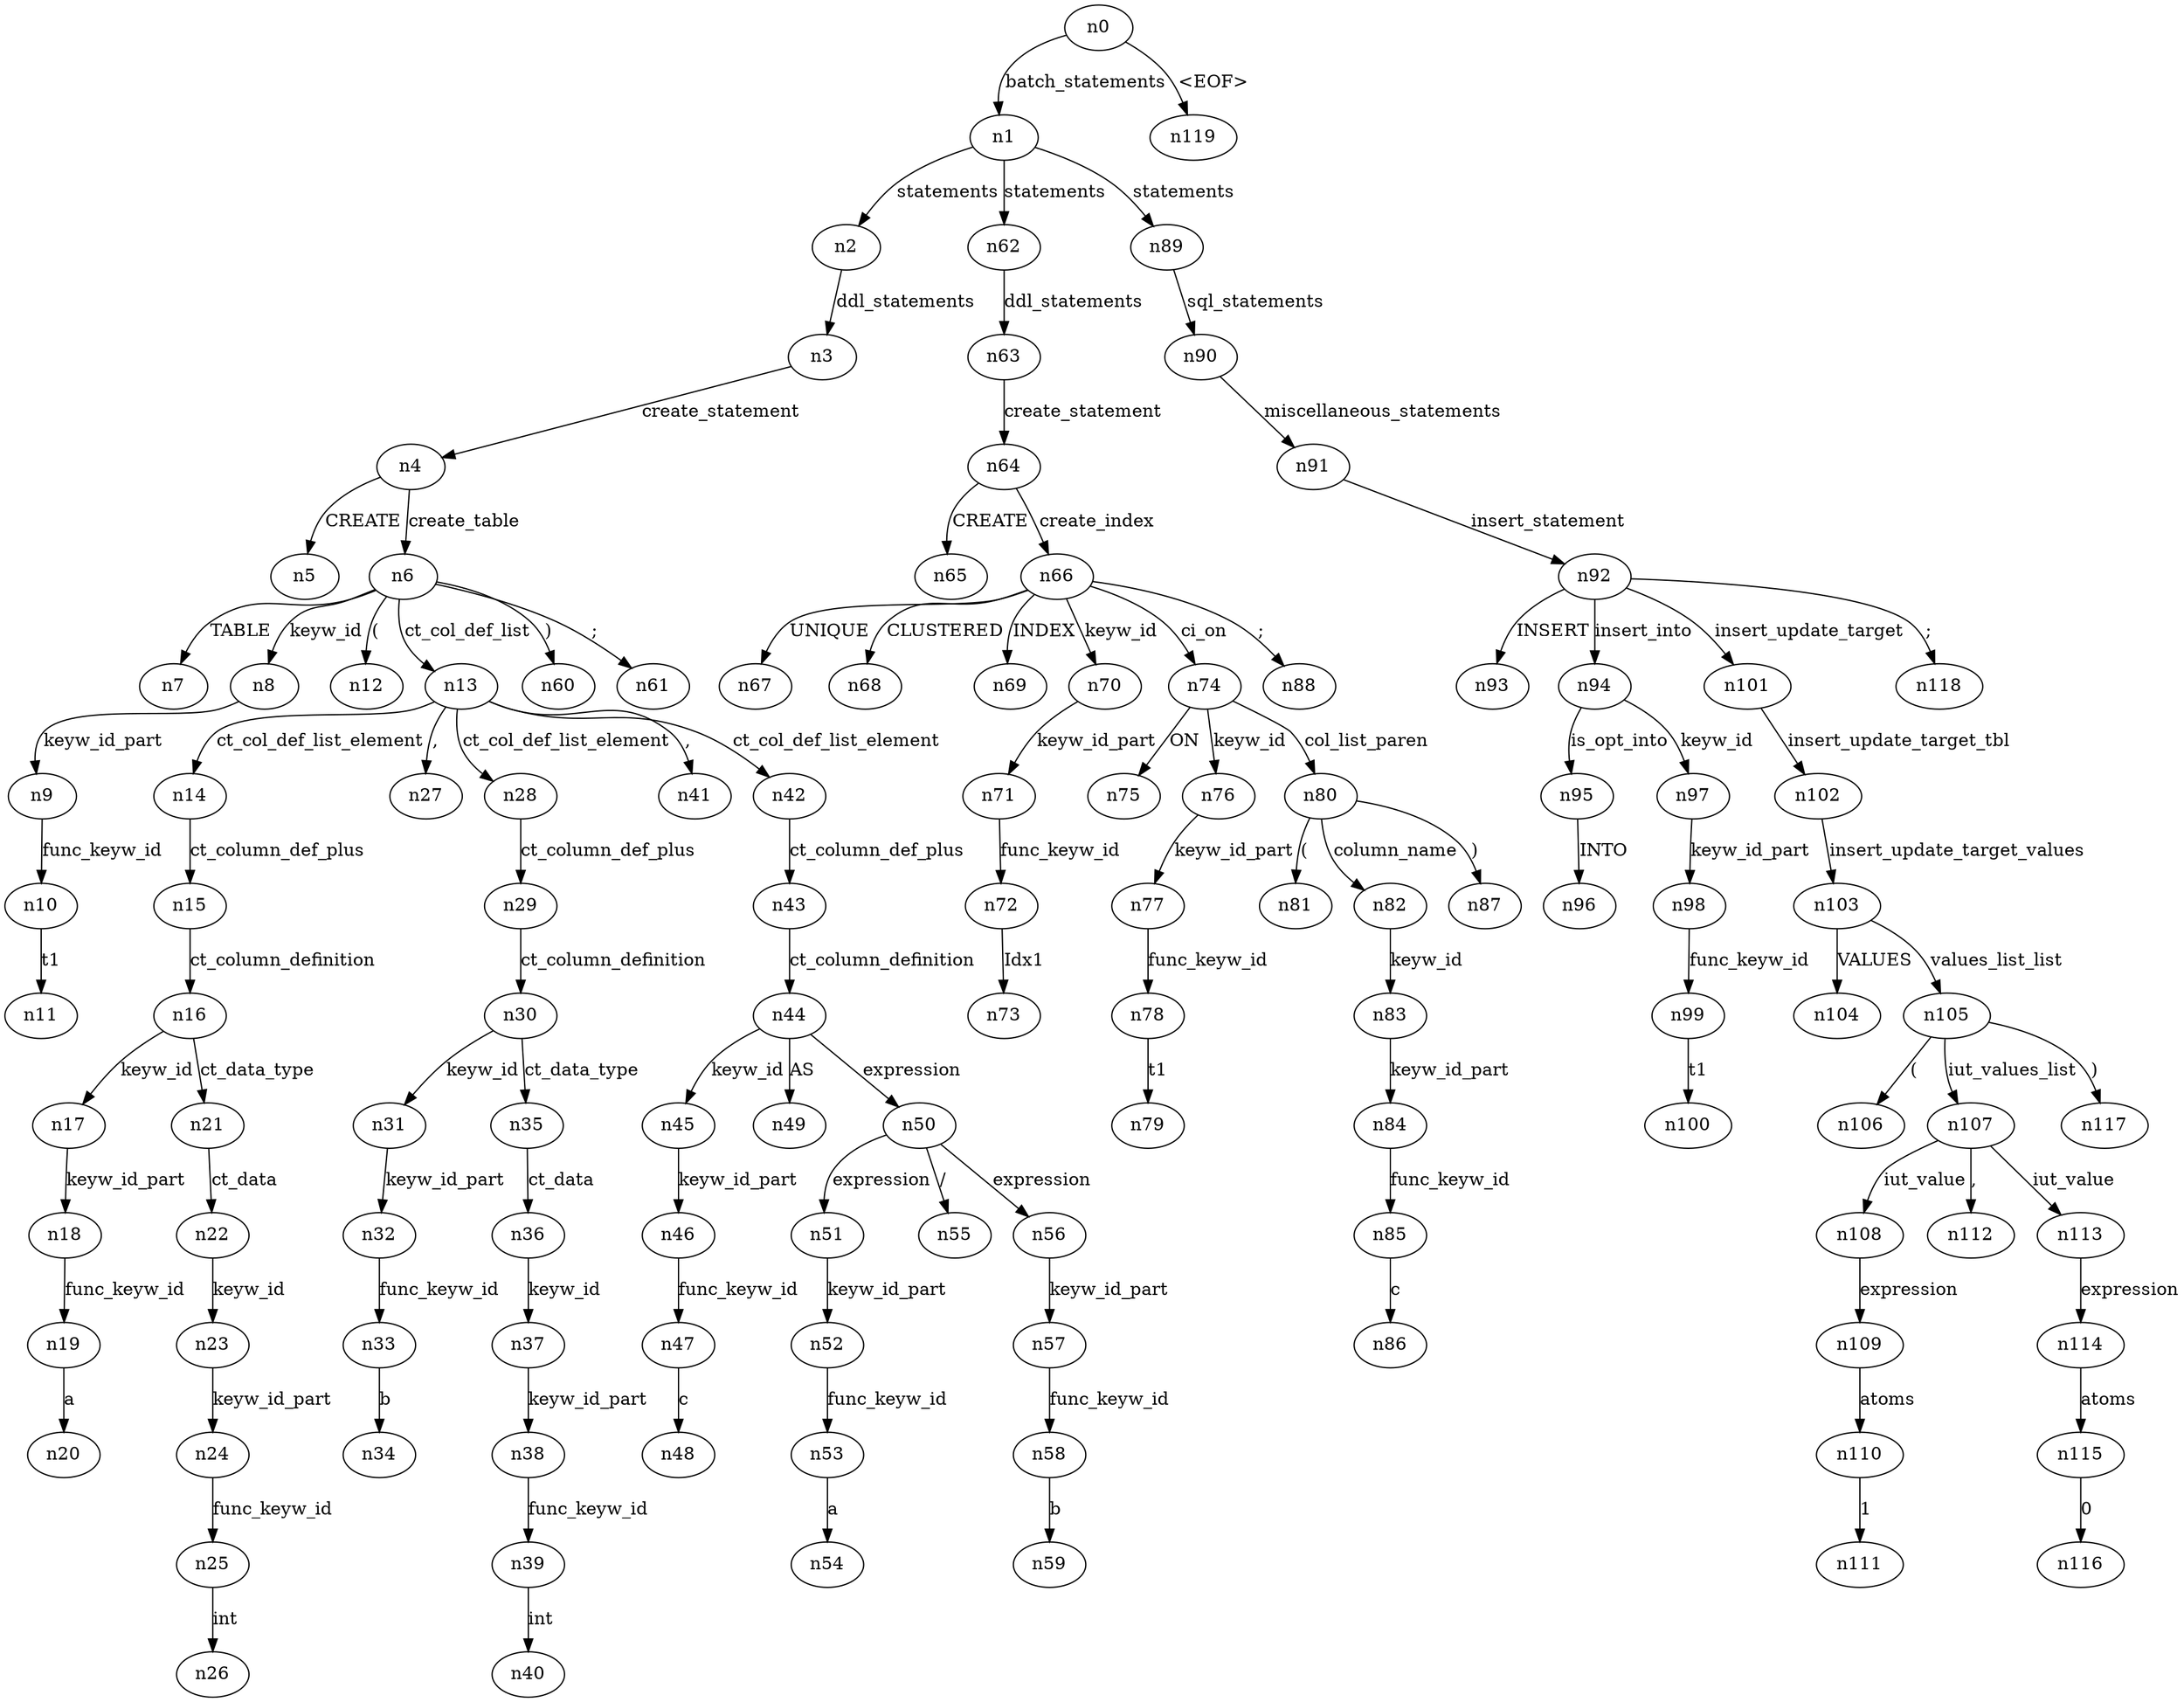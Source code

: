 digraph ParseTree {
  n0 -> n1 [label="batch_statements"];
  n1 -> n2 [label="statements"];
  n2 -> n3 [label="ddl_statements"];
  n3 -> n4 [label="create_statement"];
  n4 -> n5 [label="CREATE"];
  n4 -> n6 [label="create_table"];
  n6 -> n7 [label="TABLE"];
  n6 -> n8 [label="keyw_id"];
  n8 -> n9 [label="keyw_id_part"];
  n9 -> n10 [label="func_keyw_id"];
  n10 -> n11 [label="t1"];
  n6 -> n12 [label="("];
  n6 -> n13 [label="ct_col_def_list"];
  n13 -> n14 [label="ct_col_def_list_element"];
  n14 -> n15 [label="ct_column_def_plus"];
  n15 -> n16 [label="ct_column_definition"];
  n16 -> n17 [label="keyw_id"];
  n17 -> n18 [label="keyw_id_part"];
  n18 -> n19 [label="func_keyw_id"];
  n19 -> n20 [label="a"];
  n16 -> n21 [label="ct_data_type"];
  n21 -> n22 [label="ct_data"];
  n22 -> n23 [label="keyw_id"];
  n23 -> n24 [label="keyw_id_part"];
  n24 -> n25 [label="func_keyw_id"];
  n25 -> n26 [label="int"];
  n13 -> n27 [label=","];
  n13 -> n28 [label="ct_col_def_list_element"];
  n28 -> n29 [label="ct_column_def_plus"];
  n29 -> n30 [label="ct_column_definition"];
  n30 -> n31 [label="keyw_id"];
  n31 -> n32 [label="keyw_id_part"];
  n32 -> n33 [label="func_keyw_id"];
  n33 -> n34 [label="b"];
  n30 -> n35 [label="ct_data_type"];
  n35 -> n36 [label="ct_data"];
  n36 -> n37 [label="keyw_id"];
  n37 -> n38 [label="keyw_id_part"];
  n38 -> n39 [label="func_keyw_id"];
  n39 -> n40 [label="int"];
  n13 -> n41 [label=","];
  n13 -> n42 [label="ct_col_def_list_element"];
  n42 -> n43 [label="ct_column_def_plus"];
  n43 -> n44 [label="ct_column_definition"];
  n44 -> n45 [label="keyw_id"];
  n45 -> n46 [label="keyw_id_part"];
  n46 -> n47 [label="func_keyw_id"];
  n47 -> n48 [label="c"];
  n44 -> n49 [label="AS"];
  n44 -> n50 [label="expression"];
  n50 -> n51 [label="expression"];
  n51 -> n52 [label="keyw_id_part"];
  n52 -> n53 [label="func_keyw_id"];
  n53 -> n54 [label="a"];
  n50 -> n55 [label="/"];
  n50 -> n56 [label="expression"];
  n56 -> n57 [label="keyw_id_part"];
  n57 -> n58 [label="func_keyw_id"];
  n58 -> n59 [label="b"];
  n6 -> n60 [label=")"];
  n6 -> n61 [label=";"];
  n1 -> n62 [label="statements"];
  n62 -> n63 [label="ddl_statements"];
  n63 -> n64 [label="create_statement"];
  n64 -> n65 [label="CREATE"];
  n64 -> n66 [label="create_index"];
  n66 -> n67 [label="UNIQUE"];
  n66 -> n68 [label="CLUSTERED"];
  n66 -> n69 [label="INDEX"];
  n66 -> n70 [label="keyw_id"];
  n70 -> n71 [label="keyw_id_part"];
  n71 -> n72 [label="func_keyw_id"];
  n72 -> n73 [label="Idx1"];
  n66 -> n74 [label="ci_on"];
  n74 -> n75 [label="ON"];
  n74 -> n76 [label="keyw_id"];
  n76 -> n77 [label="keyw_id_part"];
  n77 -> n78 [label="func_keyw_id"];
  n78 -> n79 [label="t1"];
  n74 -> n80 [label="col_list_paren"];
  n80 -> n81 [label="("];
  n80 -> n82 [label="column_name"];
  n82 -> n83 [label="keyw_id"];
  n83 -> n84 [label="keyw_id_part"];
  n84 -> n85 [label="func_keyw_id"];
  n85 -> n86 [label="c"];
  n80 -> n87 [label=")"];
  n66 -> n88 [label=";"];
  n1 -> n89 [label="statements"];
  n89 -> n90 [label="sql_statements"];
  n90 -> n91 [label="miscellaneous_statements"];
  n91 -> n92 [label="insert_statement"];
  n92 -> n93 [label="INSERT"];
  n92 -> n94 [label="insert_into"];
  n94 -> n95 [label="is_opt_into"];
  n95 -> n96 [label="INTO"];
  n94 -> n97 [label="keyw_id"];
  n97 -> n98 [label="keyw_id_part"];
  n98 -> n99 [label="func_keyw_id"];
  n99 -> n100 [label="t1"];
  n92 -> n101 [label="insert_update_target"];
  n101 -> n102 [label="insert_update_target_tbl"];
  n102 -> n103 [label="insert_update_target_values"];
  n103 -> n104 [label="VALUES"];
  n103 -> n105 [label="values_list_list"];
  n105 -> n106 [label="("];
  n105 -> n107 [label="iut_values_list"];
  n107 -> n108 [label="iut_value"];
  n108 -> n109 [label="expression"];
  n109 -> n110 [label="atoms"];
  n110 -> n111 [label="1"];
  n107 -> n112 [label=","];
  n107 -> n113 [label="iut_value"];
  n113 -> n114 [label="expression"];
  n114 -> n115 [label="atoms"];
  n115 -> n116 [label="0"];
  n105 -> n117 [label=")"];
  n92 -> n118 [label=";"];
  n0 -> n119 [label="<EOF>"];
}